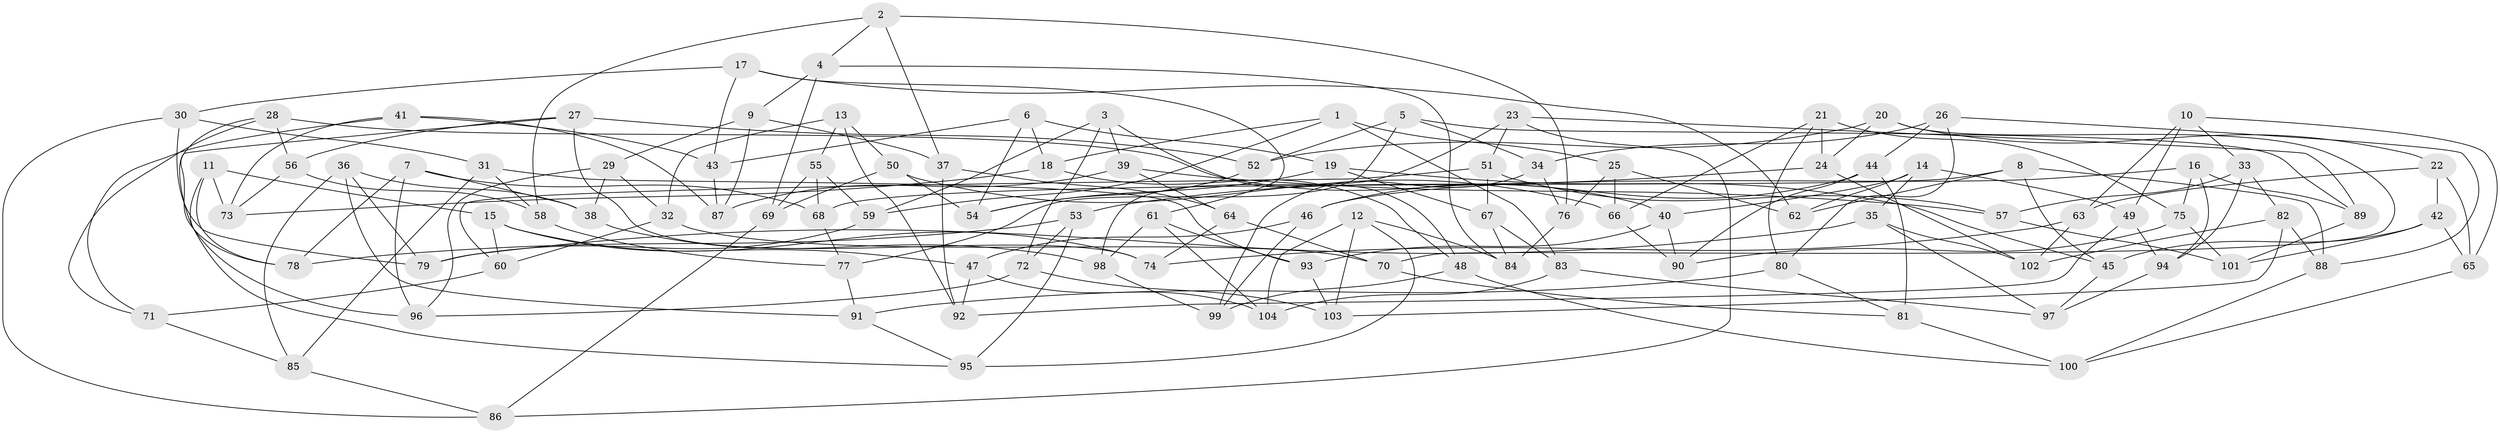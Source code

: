 // coarse degree distribution, {6: 0.5625, 4: 0.375, 5: 0.0625}
// Generated by graph-tools (version 1.1) at 2025/24/03/03/25 07:24:24]
// undirected, 104 vertices, 208 edges
graph export_dot {
graph [start="1"]
  node [color=gray90,style=filled];
  1;
  2;
  3;
  4;
  5;
  6;
  7;
  8;
  9;
  10;
  11;
  12;
  13;
  14;
  15;
  16;
  17;
  18;
  19;
  20;
  21;
  22;
  23;
  24;
  25;
  26;
  27;
  28;
  29;
  30;
  31;
  32;
  33;
  34;
  35;
  36;
  37;
  38;
  39;
  40;
  41;
  42;
  43;
  44;
  45;
  46;
  47;
  48;
  49;
  50;
  51;
  52;
  53;
  54;
  55;
  56;
  57;
  58;
  59;
  60;
  61;
  62;
  63;
  64;
  65;
  66;
  67;
  68;
  69;
  70;
  71;
  72;
  73;
  74;
  75;
  76;
  77;
  78;
  79;
  80;
  81;
  82;
  83;
  84;
  85;
  86;
  87;
  88;
  89;
  90;
  91;
  92;
  93;
  94;
  95;
  96;
  97;
  98;
  99;
  100;
  101;
  102;
  103;
  104;
  1 -- 25;
  1 -- 59;
  1 -- 18;
  1 -- 83;
  2 -- 58;
  2 -- 76;
  2 -- 37;
  2 -- 4;
  3 -- 48;
  3 -- 72;
  3 -- 39;
  3 -- 59;
  4 -- 84;
  4 -- 9;
  4 -- 69;
  5 -- 52;
  5 -- 34;
  5 -- 77;
  5 -- 89;
  6 -- 18;
  6 -- 43;
  6 -- 19;
  6 -- 54;
  7 -- 68;
  7 -- 96;
  7 -- 78;
  7 -- 38;
  8 -- 68;
  8 -- 88;
  8 -- 62;
  8 -- 45;
  9 -- 29;
  9 -- 37;
  9 -- 87;
  10 -- 33;
  10 -- 65;
  10 -- 49;
  10 -- 63;
  11 -- 78;
  11 -- 95;
  11 -- 15;
  11 -- 73;
  12 -- 104;
  12 -- 84;
  12 -- 95;
  12 -- 103;
  13 -- 92;
  13 -- 32;
  13 -- 50;
  13 -- 55;
  14 -- 49;
  14 -- 40;
  14 -- 35;
  14 -- 62;
  15 -- 74;
  15 -- 60;
  15 -- 47;
  16 -- 75;
  16 -- 46;
  16 -- 94;
  16 -- 89;
  17 -- 61;
  17 -- 43;
  17 -- 30;
  17 -- 62;
  18 -- 48;
  18 -- 73;
  19 -- 67;
  19 -- 54;
  19 -- 45;
  20 -- 24;
  20 -- 52;
  20 -- 22;
  20 -- 70;
  21 -- 80;
  21 -- 66;
  21 -- 24;
  21 -- 75;
  22 -- 42;
  22 -- 65;
  22 -- 63;
  23 -- 86;
  23 -- 98;
  23 -- 89;
  23 -- 51;
  24 -- 53;
  24 -- 102;
  25 -- 66;
  25 -- 62;
  25 -- 76;
  26 -- 88;
  26 -- 80;
  26 -- 44;
  26 -- 34;
  27 -- 52;
  27 -- 56;
  27 -- 96;
  27 -- 74;
  28 -- 56;
  28 -- 71;
  28 -- 40;
  28 -- 78;
  29 -- 38;
  29 -- 32;
  29 -- 96;
  30 -- 79;
  30 -- 86;
  30 -- 31;
  31 -- 85;
  31 -- 93;
  31 -- 58;
  32 -- 70;
  32 -- 60;
  33 -- 57;
  33 -- 82;
  33 -- 94;
  34 -- 76;
  34 -- 99;
  35 -- 79;
  35 -- 102;
  35 -- 97;
  36 -- 85;
  36 -- 38;
  36 -- 79;
  36 -- 91;
  37 -- 92;
  37 -- 64;
  38 -- 98;
  39 -- 57;
  39 -- 64;
  39 -- 87;
  40 -- 90;
  40 -- 93;
  41 -- 43;
  41 -- 87;
  41 -- 73;
  41 -- 71;
  42 -- 101;
  42 -- 65;
  42 -- 45;
  43 -- 87;
  44 -- 90;
  44 -- 81;
  44 -- 46;
  45 -- 97;
  46 -- 47;
  46 -- 99;
  47 -- 92;
  47 -- 104;
  48 -- 99;
  48 -- 100;
  49 -- 92;
  49 -- 94;
  50 -- 54;
  50 -- 69;
  50 -- 66;
  51 -- 67;
  51 -- 57;
  51 -- 60;
  52 -- 54;
  53 -- 95;
  53 -- 72;
  53 -- 78;
  55 -- 68;
  55 -- 59;
  55 -- 69;
  56 -- 58;
  56 -- 73;
  57 -- 101;
  58 -- 77;
  59 -- 79;
  60 -- 71;
  61 -- 93;
  61 -- 98;
  61 -- 104;
  63 -- 74;
  63 -- 102;
  64 -- 70;
  64 -- 74;
  65 -- 100;
  66 -- 90;
  67 -- 84;
  67 -- 83;
  68 -- 77;
  69 -- 86;
  70 -- 81;
  71 -- 85;
  72 -- 103;
  72 -- 96;
  75 -- 90;
  75 -- 101;
  76 -- 84;
  77 -- 91;
  80 -- 81;
  80 -- 91;
  81 -- 100;
  82 -- 102;
  82 -- 103;
  82 -- 88;
  83 -- 104;
  83 -- 97;
  85 -- 86;
  88 -- 100;
  89 -- 101;
  91 -- 95;
  93 -- 103;
  94 -- 97;
  98 -- 99;
}
